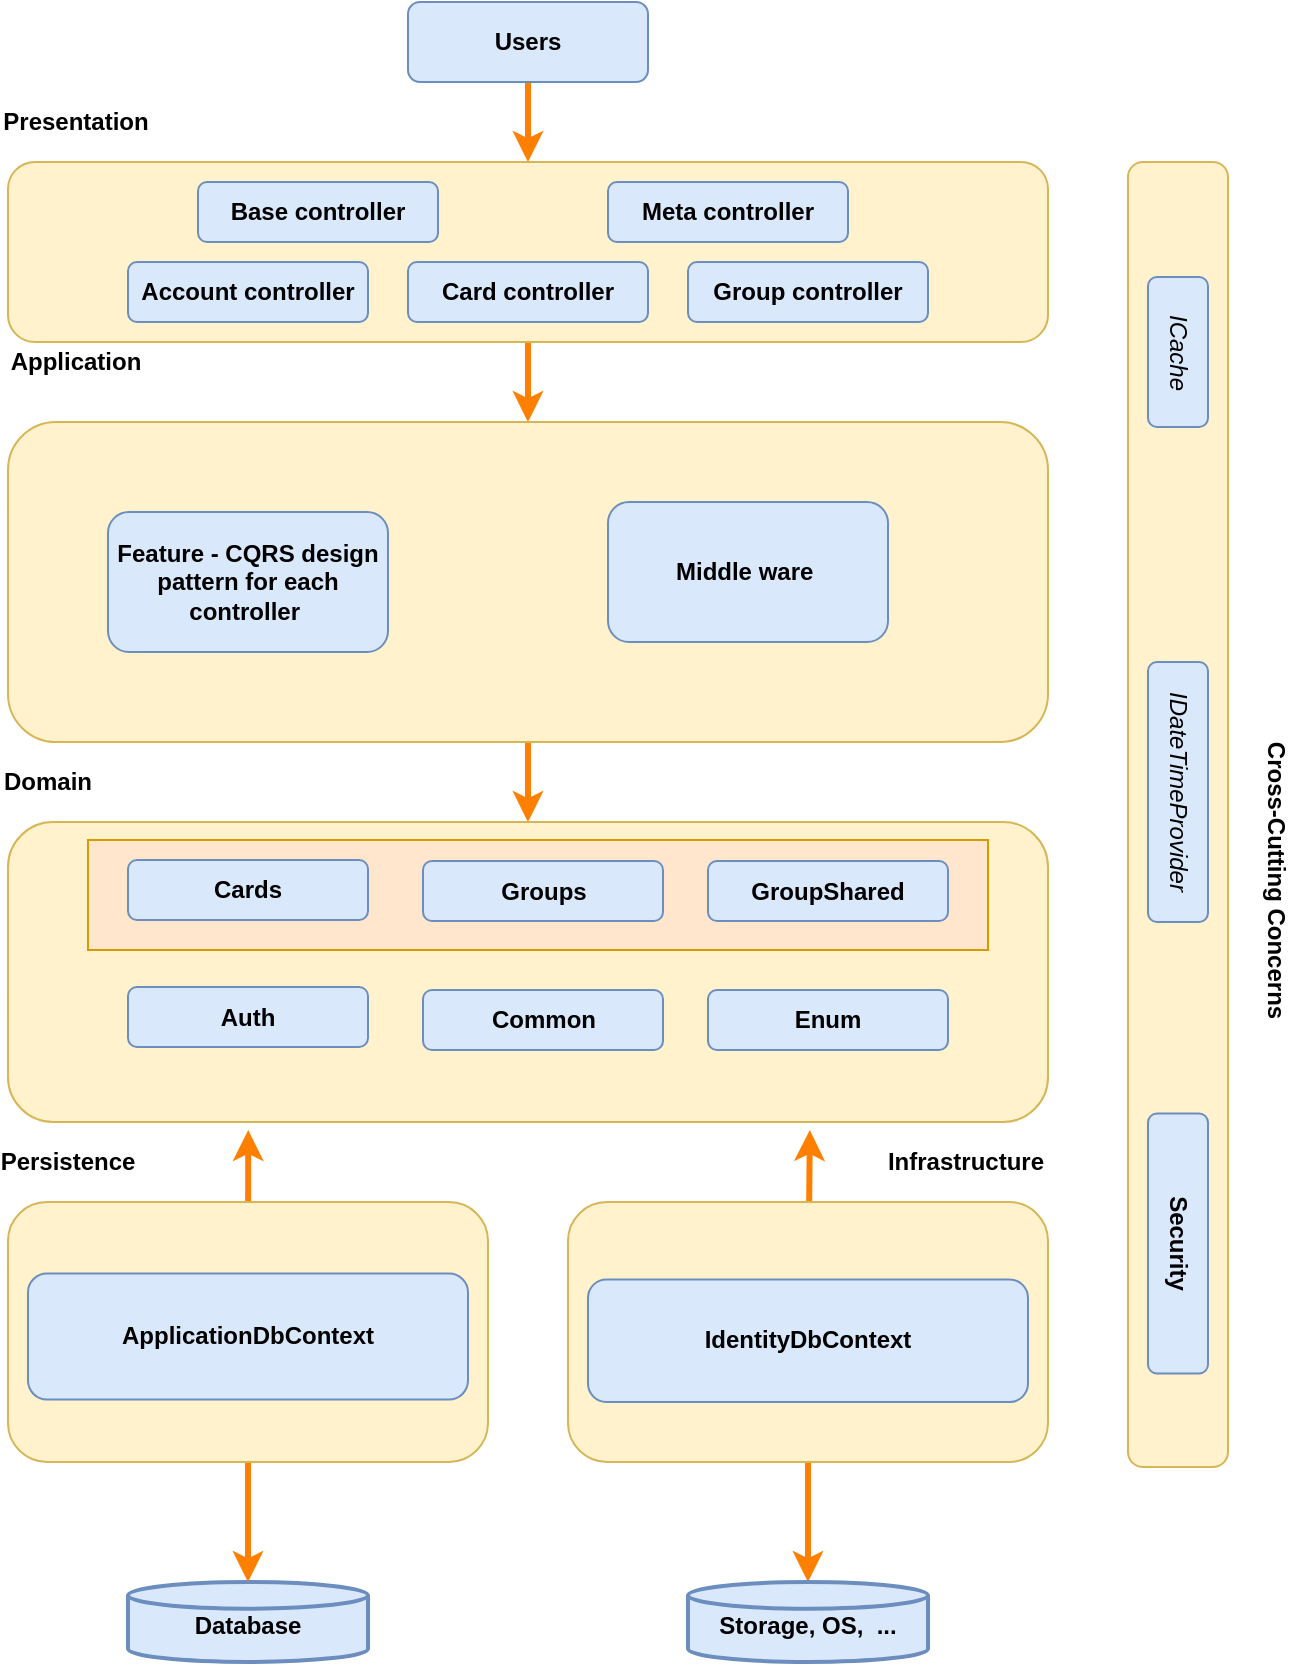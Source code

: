 <mxfile version="13.3.9" type="device"><diagram id="rOsOsXzstShcfSepX0iM" name="Page-1"><mxGraphModel dx="852" dy="494" grid="1" gridSize="10" guides="1" tooltips="1" connect="1" arrows="1" fold="1" page="1" pageScale="1" pageWidth="850" pageHeight="1100" math="0" shadow="0"><root><mxCell id="0"/><mxCell id="1" parent="0"/><mxCell id="hoIVqcJ50_7qzDen5r93-67" style="edgeStyle=none;rounded=0;orthogonalLoop=1;jettySize=auto;html=1;entryX=0.5;entryY=0;entryDx=0;entryDy=0;strokeColor=#FF8000;strokeWidth=3;fontColor=#000000;" parent="1" source="hoIVqcJ50_7qzDen5r93-1" target="hoIVqcJ50_7qzDen5r93-2" edge="1"><mxGeometry relative="1" as="geometry"/></mxCell><mxCell id="hoIVqcJ50_7qzDen5r93-1" value="Users" style="rounded=1;whiteSpace=wrap;html=1;fontStyle=1;fillColor=#dae8fc;strokeColor=#6c8ebf;" parent="1" vertex="1"><mxGeometry x="280" width="120" height="40" as="geometry"/></mxCell><mxCell id="hoIVqcJ50_7qzDen5r93-66" style="edgeStyle=none;rounded=0;orthogonalLoop=1;jettySize=auto;html=1;entryX=0.5;entryY=0;entryDx=0;entryDy=0;strokeColor=#FF8000;strokeWidth=3;fontColor=#000000;" parent="1" source="hoIVqcJ50_7qzDen5r93-2" target="hoIVqcJ50_7qzDen5r93-3" edge="1"><mxGeometry relative="1" as="geometry"/></mxCell><mxCell id="hoIVqcJ50_7qzDen5r93-2" value="" style="rounded=1;whiteSpace=wrap;html=1;fontStyle=1;fillColor=#fff2cc;strokeColor=#d6b656;" parent="1" vertex="1"><mxGeometry x="80" y="80" width="520" height="90" as="geometry"/></mxCell><mxCell id="hoIVqcJ50_7qzDen5r93-8" value="" style="edgeStyle=orthogonalEdgeStyle;rounded=0;orthogonalLoop=1;jettySize=auto;html=1;strokeWidth=3;strokeColor=#FF8000;" parent="1" source="hoIVqcJ50_7qzDen5r93-3" target="hoIVqcJ50_7qzDen5r93-4" edge="1"><mxGeometry relative="1" as="geometry"><Array as="points"><mxPoint x="400" y="300"/><mxPoint x="400" y="300"/></Array></mxGeometry></mxCell><mxCell id="hoIVqcJ50_7qzDen5r93-3" value="" style="rounded=1;whiteSpace=wrap;html=1;fontStyle=1;fillColor=#fff2cc;strokeColor=#d6b656;" parent="1" vertex="1"><mxGeometry x="80" y="210" width="520" height="160" as="geometry"/></mxCell><mxCell id="hoIVqcJ50_7qzDen5r93-4" value="" style="rounded=1;whiteSpace=wrap;html=1;fontStyle=1;fillColor=#fff2cc;strokeColor=#d6b656;" parent="1" vertex="1"><mxGeometry x="80" y="410" width="520" height="150" as="geometry"/></mxCell><mxCell id="hoIVqcJ50_7qzDen5r93-5" value="Database" style="strokeWidth=2;html=1;shape=mxgraph.flowchart.database;whiteSpace=wrap;fontStyle=1;spacingTop=3;fillColor=#dae8fc;strokeColor=#6c8ebf;" parent="1" vertex="1"><mxGeometry x="140" y="790" width="120" height="40" as="geometry"/></mxCell><mxCell id="hoIVqcJ50_7qzDen5r93-61" style="edgeStyle=none;rounded=0;orthogonalLoop=1;jettySize=auto;html=1;entryX=0.231;entryY=1.027;entryDx=0;entryDy=0;entryPerimeter=0;strokeColor=#FF8000;strokeWidth=3;fontColor=#000000;" parent="1" source="hoIVqcJ50_7qzDen5r93-13" target="hoIVqcJ50_7qzDen5r93-4" edge="1"><mxGeometry relative="1" as="geometry"/></mxCell><mxCell id="hoIVqcJ50_7qzDen5r93-64" style="edgeStyle=none;rounded=0;orthogonalLoop=1;jettySize=auto;html=1;entryX=0.5;entryY=0;entryDx=0;entryDy=0;entryPerimeter=0;strokeColor=#FF8000;strokeWidth=3;fontColor=#000000;" parent="1" source="hoIVqcJ50_7qzDen5r93-13" target="hoIVqcJ50_7qzDen5r93-5" edge="1"><mxGeometry relative="1" as="geometry"/></mxCell><mxCell id="hoIVqcJ50_7qzDen5r93-13" value="" style="rounded=1;whiteSpace=wrap;html=1;fontStyle=1;fillColor=#fff2cc;strokeColor=#d6b656;" parent="1" vertex="1"><mxGeometry x="80" y="600" width="240" height="130" as="geometry"/></mxCell><mxCell id="hoIVqcJ50_7qzDen5r93-63" style="edgeStyle=none;rounded=0;orthogonalLoop=1;jettySize=auto;html=1;entryX=0.771;entryY=1.027;entryDx=0;entryDy=0;entryPerimeter=0;strokeColor=#FF8000;strokeWidth=3;fontColor=#000000;" parent="1" source="hoIVqcJ50_7qzDen5r93-14" target="hoIVqcJ50_7qzDen5r93-4" edge="1"><mxGeometry relative="1" as="geometry"/></mxCell><mxCell id="hoIVqcJ50_7qzDen5r93-65" style="edgeStyle=none;rounded=0;orthogonalLoop=1;jettySize=auto;html=1;entryX=0.5;entryY=0;entryDx=0;entryDy=0;entryPerimeter=0;strokeColor=#FF8000;strokeWidth=3;fontColor=#000000;" parent="1" source="hoIVqcJ50_7qzDen5r93-14" target="hoIVqcJ50_7qzDen5r93-15" edge="1"><mxGeometry relative="1" as="geometry"/></mxCell><mxCell id="hoIVqcJ50_7qzDen5r93-14" value="" style="rounded=1;whiteSpace=wrap;html=1;fontStyle=1;fillColor=#fff2cc;strokeColor=#d6b656;" parent="1" vertex="1"><mxGeometry x="360" y="600" width="240" height="130" as="geometry"/></mxCell><mxCell id="hoIVqcJ50_7qzDen5r93-15" value="Storage, OS,&amp;nbsp; ..." style="strokeWidth=2;html=1;shape=mxgraph.flowchart.database;whiteSpace=wrap;fontStyle=1;spacingTop=3;fillColor=#dae8fc;strokeColor=#6c8ebf;" parent="1" vertex="1"><mxGeometry x="420" y="790" width="120" height="40" as="geometry"/></mxCell><mxCell id="hoIVqcJ50_7qzDen5r93-22" value="" style="rounded=1;whiteSpace=wrap;html=1;fontStyle=1;fillColor=#fff2cc;strokeColor=#d6b656;rotation=90;" parent="1" vertex="1"><mxGeometry x="338.75" y="381.25" width="652.5" height="50" as="geometry"/></mxCell><mxCell id="hoIVqcJ50_7qzDen5r93-45" value="Base controller" style="rounded=1;whiteSpace=wrap;html=1;fillColor=#dae8fc;align=center;fontStyle=1;strokeColor=#6c8ebf;" parent="1" vertex="1"><mxGeometry x="175" y="90" width="120" height="30" as="geometry"/></mxCell><mxCell id="hoIVqcJ50_7qzDen5r93-69" value="&lt;i&gt;ICache&lt;/i&gt;" style="rounded=1;whiteSpace=wrap;html=1;fillColor=#dae8fc;align=center;fontStyle=0;strokeColor=#6c8ebf;rotation=90;" parent="1" vertex="1"><mxGeometry x="627.5" y="160" width="75" height="30" as="geometry"/></mxCell><mxCell id="hoIVqcJ50_7qzDen5r93-71" value="&lt;i&gt;IDateTimeProvider&lt;/i&gt;" style="rounded=1;whiteSpace=wrap;html=1;fillColor=#dae8fc;align=center;fontStyle=0;strokeColor=#6c8ebf;rotation=90;" parent="1" vertex="1"><mxGeometry x="600" y="380" width="130" height="30" as="geometry"/></mxCell><mxCell id="hoIVqcJ50_7qzDen5r93-78" value="&lt;span&gt;Security&lt;/span&gt;" style="rounded=1;whiteSpace=wrap;html=1;fillColor=#dae8fc;align=center;fontStyle=1;strokeColor=#6c8ebf;rotation=90;" parent="1" vertex="1"><mxGeometry x="600" y="605.75" width="130" height="30" as="geometry"/></mxCell><mxCell id="hoIVqcJ50_7qzDen5r93-79" value="Persistence" style="text;html=1;strokeColor=none;fillColor=none;align=center;verticalAlign=middle;whiteSpace=wrap;rounded=0;fontColor=#000000;fontStyle=1" parent="1" vertex="1"><mxGeometry x="90" y="570" width="40" height="20" as="geometry"/></mxCell><mxCell id="hoIVqcJ50_7qzDen5r93-80" value="Infrastructure" style="text;html=1;strokeColor=none;fillColor=none;align=right;verticalAlign=middle;whiteSpace=wrap;rounded=0;fontColor=#000000;fontStyle=1" parent="1" vertex="1"><mxGeometry x="540" y="570" width="60" height="20" as="geometry"/></mxCell><mxCell id="hoIVqcJ50_7qzDen5r93-81" value="Application" style="text;html=1;strokeColor=none;fillColor=none;align=center;verticalAlign=middle;whiteSpace=wrap;rounded=0;fontColor=#000000;fontStyle=1" parent="1" vertex="1"><mxGeometry x="94" y="170" width="40" height="20" as="geometry"/></mxCell><mxCell id="hoIVqcJ50_7qzDen5r93-82" value="Presentation" style="text;html=1;strokeColor=none;fillColor=none;align=center;verticalAlign=middle;whiteSpace=wrap;rounded=0;fontColor=#000000;fontStyle=1" parent="1" vertex="1"><mxGeometry x="94" y="50" width="40" height="20" as="geometry"/></mxCell><mxCell id="hoIVqcJ50_7qzDen5r93-84" value="Domain" style="text;html=1;strokeColor=none;fillColor=none;align=center;verticalAlign=middle;whiteSpace=wrap;rounded=0;fontColor=#000000;fontStyle=1" parent="1" vertex="1"><mxGeometry x="80" y="380" width="40" height="20" as="geometry"/></mxCell><mxCell id="hoIVqcJ50_7qzDen5r93-85" value="Cross-Cutting Concerns" style="text;html=1;strokeColor=none;fillColor=none;align=center;verticalAlign=middle;whiteSpace=wrap;rounded=0;fontColor=#000000;rotation=90;fontStyle=1" parent="1" vertex="1"><mxGeometry x="600" y="429" width="227.5" height="20" as="geometry"/></mxCell><mxCell id="hoIVqcJ50_7qzDen5r93-89" value="ApplicationDbContext" style="rounded=1;whiteSpace=wrap;html=1;fillColor=#dae8fc;align=center;strokeColor=#6c8ebf;fontStyle=1" parent="1" vertex="1"><mxGeometry x="90" y="635.75" width="220" height="63" as="geometry"/></mxCell><mxCell id="hoIVqcJ50_7qzDen5r93-90" value="IdentityDbContext" style="rounded=1;whiteSpace=wrap;html=1;fillColor=#dae8fc;align=center;strokeColor=#6c8ebf;fontStyle=1" parent="1" vertex="1"><mxGeometry x="370" y="638.75" width="220" height="61.25" as="geometry"/></mxCell><mxCell id="0Xxa4qFZI_ICkBQ9CRbN-1" value="Meta controller" style="rounded=1;whiteSpace=wrap;html=1;fillColor=#dae8fc;align=center;fontStyle=1;strokeColor=#6c8ebf;" vertex="1" parent="1"><mxGeometry x="380" y="90" width="120" height="30" as="geometry"/></mxCell><mxCell id="0Xxa4qFZI_ICkBQ9CRbN-2" value="Card controller" style="rounded=1;whiteSpace=wrap;html=1;fillColor=#dae8fc;align=center;fontStyle=1;strokeColor=#6c8ebf;" vertex="1" parent="1"><mxGeometry x="280" y="130" width="120" height="30" as="geometry"/></mxCell><mxCell id="0Xxa4qFZI_ICkBQ9CRbN-3" value="Group controller" style="rounded=1;whiteSpace=wrap;html=1;fillColor=#dae8fc;align=center;fontStyle=1;strokeColor=#6c8ebf;" vertex="1" parent="1"><mxGeometry x="420" y="130" width="120" height="30" as="geometry"/></mxCell><mxCell id="0Xxa4qFZI_ICkBQ9CRbN-4" value="Account controller" style="rounded=1;whiteSpace=wrap;html=1;fillColor=#dae8fc;align=center;fontStyle=1;strokeColor=#6c8ebf;" vertex="1" parent="1"><mxGeometry x="140" y="130" width="120" height="30" as="geometry"/></mxCell><mxCell id="0Xxa4qFZI_ICkBQ9CRbN-5" value="Feature - CQRS design pattern for each controller&amp;nbsp;" style="rounded=1;whiteSpace=wrap;html=1;fillColor=#dae8fc;align=center;fontStyle=1;strokeColor=#6c8ebf;" vertex="1" parent="1"><mxGeometry x="130" y="255" width="140" height="70" as="geometry"/></mxCell><mxCell id="0Xxa4qFZI_ICkBQ9CRbN-9" value="Auth" style="rounded=1;whiteSpace=wrap;html=1;fillColor=#dae8fc;align=center;fontStyle=1;strokeColor=#6c8ebf;" vertex="1" parent="1"><mxGeometry x="140" y="492.5" width="120" height="30" as="geometry"/></mxCell><mxCell id="0Xxa4qFZI_ICkBQ9CRbN-10" value="Common" style="rounded=1;whiteSpace=wrap;html=1;fillColor=#dae8fc;align=center;fontStyle=1;strokeColor=#6c8ebf;" vertex="1" parent="1"><mxGeometry x="287.5" y="494" width="120" height="30" as="geometry"/></mxCell><mxCell id="0Xxa4qFZI_ICkBQ9CRbN-11" value="Enum" style="rounded=1;whiteSpace=wrap;html=1;fillColor=#dae8fc;align=center;fontStyle=1;strokeColor=#6c8ebf;" vertex="1" parent="1"><mxGeometry x="430" y="494" width="120" height="30" as="geometry"/></mxCell><mxCell id="0Xxa4qFZI_ICkBQ9CRbN-12" value="" style="rounded=0;whiteSpace=wrap;html=1;fillColor=#ffe6cc;strokeColor=#d79b00;" vertex="1" parent="1"><mxGeometry x="120" y="419" width="450" height="55" as="geometry"/></mxCell><mxCell id="0Xxa4qFZI_ICkBQ9CRbN-6" value="Cards" style="rounded=1;whiteSpace=wrap;html=1;fillColor=#dae8fc;align=center;fontStyle=1;strokeColor=#6c8ebf;" vertex="1" parent="1"><mxGeometry x="140" y="429" width="120" height="30" as="geometry"/></mxCell><mxCell id="0Xxa4qFZI_ICkBQ9CRbN-7" value="Groups" style="rounded=1;whiteSpace=wrap;html=1;fillColor=#dae8fc;align=center;fontStyle=1;strokeColor=#6c8ebf;" vertex="1" parent="1"><mxGeometry x="287.5" y="429.5" width="120" height="30" as="geometry"/></mxCell><mxCell id="0Xxa4qFZI_ICkBQ9CRbN-8" value="GroupShared" style="rounded=1;whiteSpace=wrap;html=1;fillColor=#dae8fc;align=center;fontStyle=1;strokeColor=#6c8ebf;" vertex="1" parent="1"><mxGeometry x="430" y="429.5" width="120" height="30" as="geometry"/></mxCell><mxCell id="0Xxa4qFZI_ICkBQ9CRbN-15" value="Middle ware&amp;nbsp;" style="rounded=1;whiteSpace=wrap;html=1;fillColor=#dae8fc;align=center;fontStyle=1;strokeColor=#6c8ebf;" vertex="1" parent="1"><mxGeometry x="380" y="250" width="140" height="70" as="geometry"/></mxCell></root></mxGraphModel></diagram></mxfile>